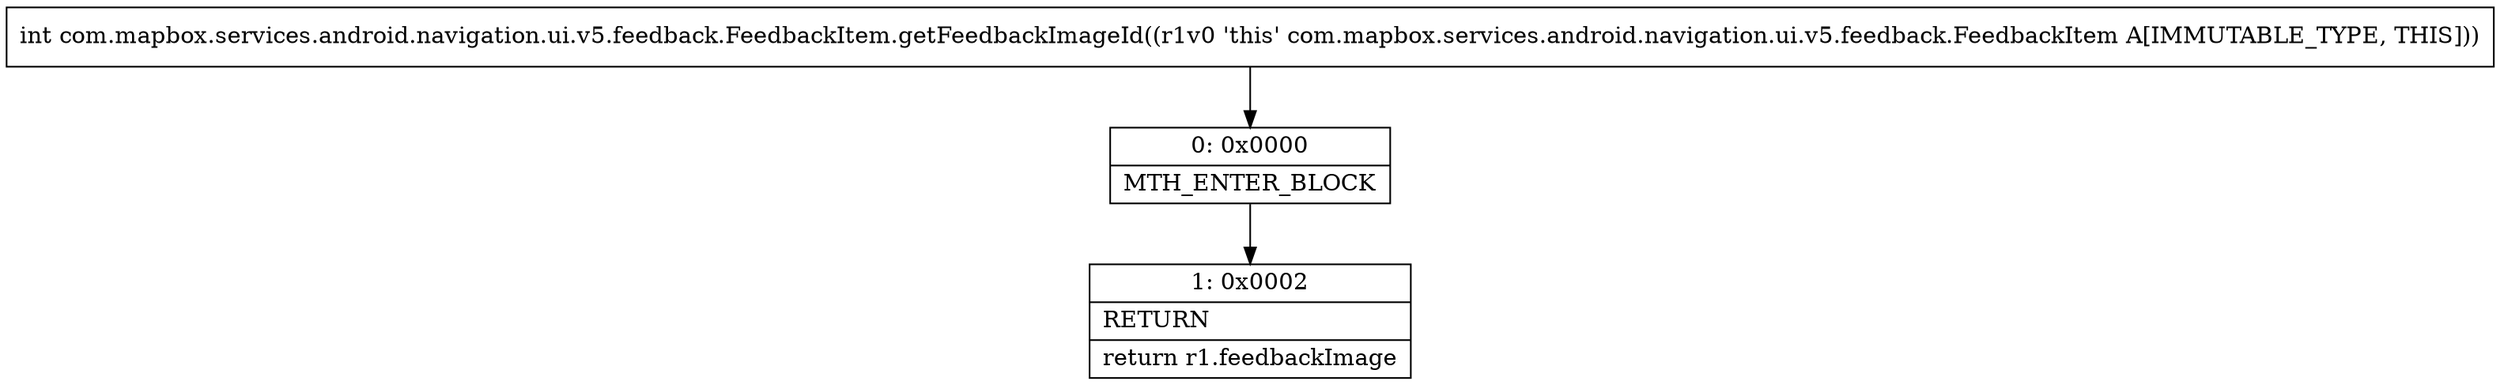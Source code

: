 digraph "CFG forcom.mapbox.services.android.navigation.ui.v5.feedback.FeedbackItem.getFeedbackImageId()I" {
Node_0 [shape=record,label="{0\:\ 0x0000|MTH_ENTER_BLOCK\l}"];
Node_1 [shape=record,label="{1\:\ 0x0002|RETURN\l|return r1.feedbackImage\l}"];
MethodNode[shape=record,label="{int com.mapbox.services.android.navigation.ui.v5.feedback.FeedbackItem.getFeedbackImageId((r1v0 'this' com.mapbox.services.android.navigation.ui.v5.feedback.FeedbackItem A[IMMUTABLE_TYPE, THIS])) }"];
MethodNode -> Node_0;
Node_0 -> Node_1;
}

